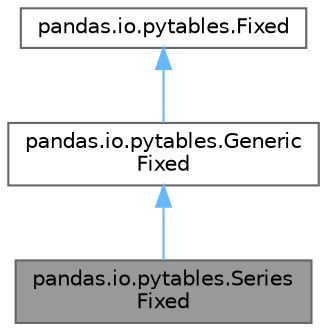 digraph "pandas.io.pytables.SeriesFixed"
{
 // LATEX_PDF_SIZE
  bgcolor="transparent";
  edge [fontname=Helvetica,fontsize=10,labelfontname=Helvetica,labelfontsize=10];
  node [fontname=Helvetica,fontsize=10,shape=box,height=0.2,width=0.4];
  Node1 [id="Node000001",label="pandas.io.pytables.Series\lFixed",height=0.2,width=0.4,color="gray40", fillcolor="grey60", style="filled", fontcolor="black",tooltip=" "];
  Node2 -> Node1 [id="edge3_Node000001_Node000002",dir="back",color="steelblue1",style="solid",tooltip=" "];
  Node2 [id="Node000002",label="pandas.io.pytables.Generic\lFixed",height=0.2,width=0.4,color="gray40", fillcolor="white", style="filled",URL="$classpandas_1_1io_1_1pytables_1_1GenericFixed.html",tooltip=" "];
  Node3 -> Node2 [id="edge4_Node000002_Node000003",dir="back",color="steelblue1",style="solid",tooltip=" "];
  Node3 [id="Node000003",label="pandas.io.pytables.Fixed",height=0.2,width=0.4,color="gray40", fillcolor="white", style="filled",URL="$classpandas_1_1io_1_1pytables_1_1Fixed.html",tooltip=" "];
}
